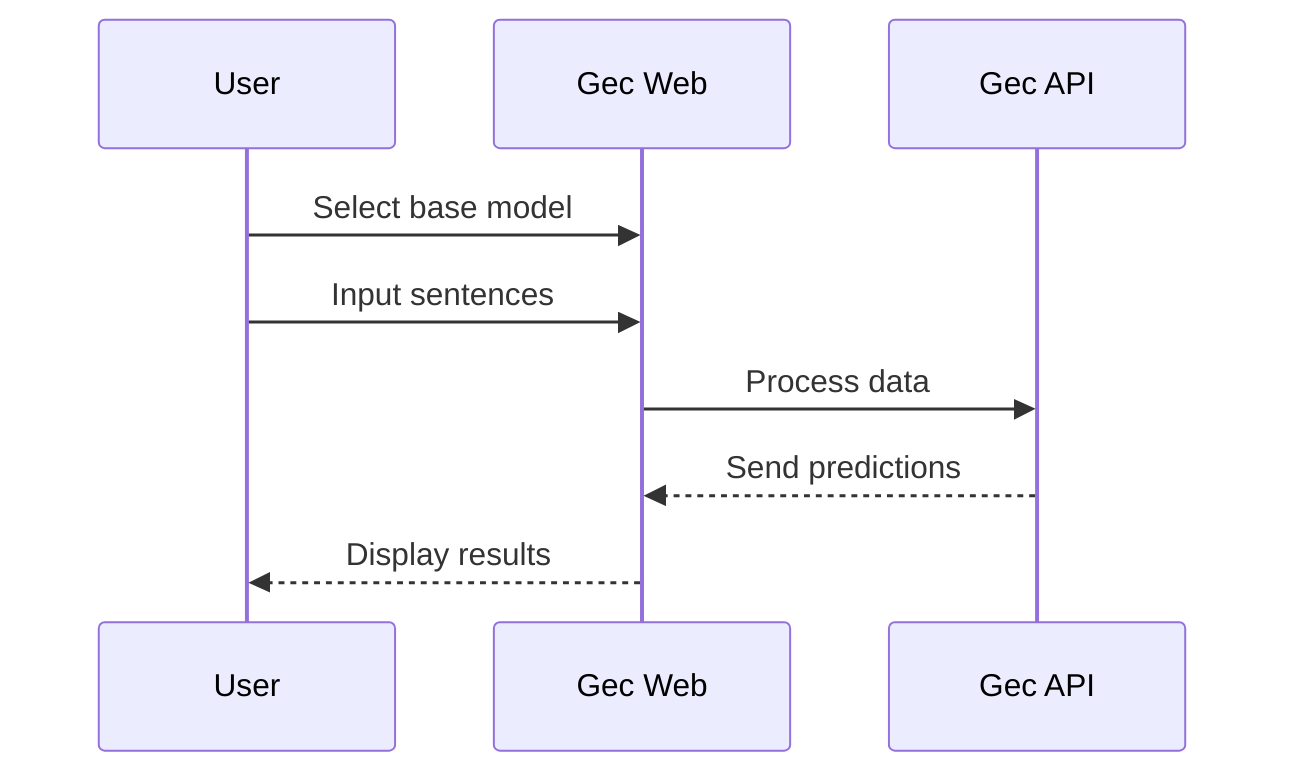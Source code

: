 sequenceDiagram
   participant U as User
   participant F as Gec Web
   participant B as Gec API
   U->>F: Select base model
   U->>F: Input sentences
   F->>B: Process data
   B-->>F: Send predictions
   F-->>U: Display results